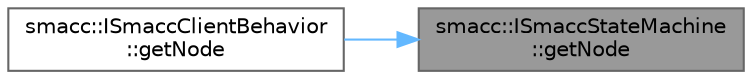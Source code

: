 digraph "smacc::ISmaccStateMachine::getNode"
{
 // LATEX_PDF_SIZE
  bgcolor="transparent";
  edge [fontname=Helvetica,fontsize=10,labelfontname=Helvetica,labelfontsize=10];
  node [fontname=Helvetica,fontsize=10,shape=box,height=0.2,width=0.4];
  rankdir="RL";
  Node1 [label="smacc::ISmaccStateMachine\l::getNode",height=0.2,width=0.4,color="gray40", fillcolor="grey60", style="filled", fontcolor="black",tooltip=" "];
  Node1 -> Node2 [dir="back",color="steelblue1",style="solid"];
  Node2 [label="smacc::ISmaccClientBehavior\l::getNode",height=0.2,width=0.4,color="grey40", fillcolor="white", style="filled",URL="$classsmacc_1_1ISmaccClientBehavior.html#ad066319af26db612ba2b6d2f1796daad",tooltip=" "];
}

